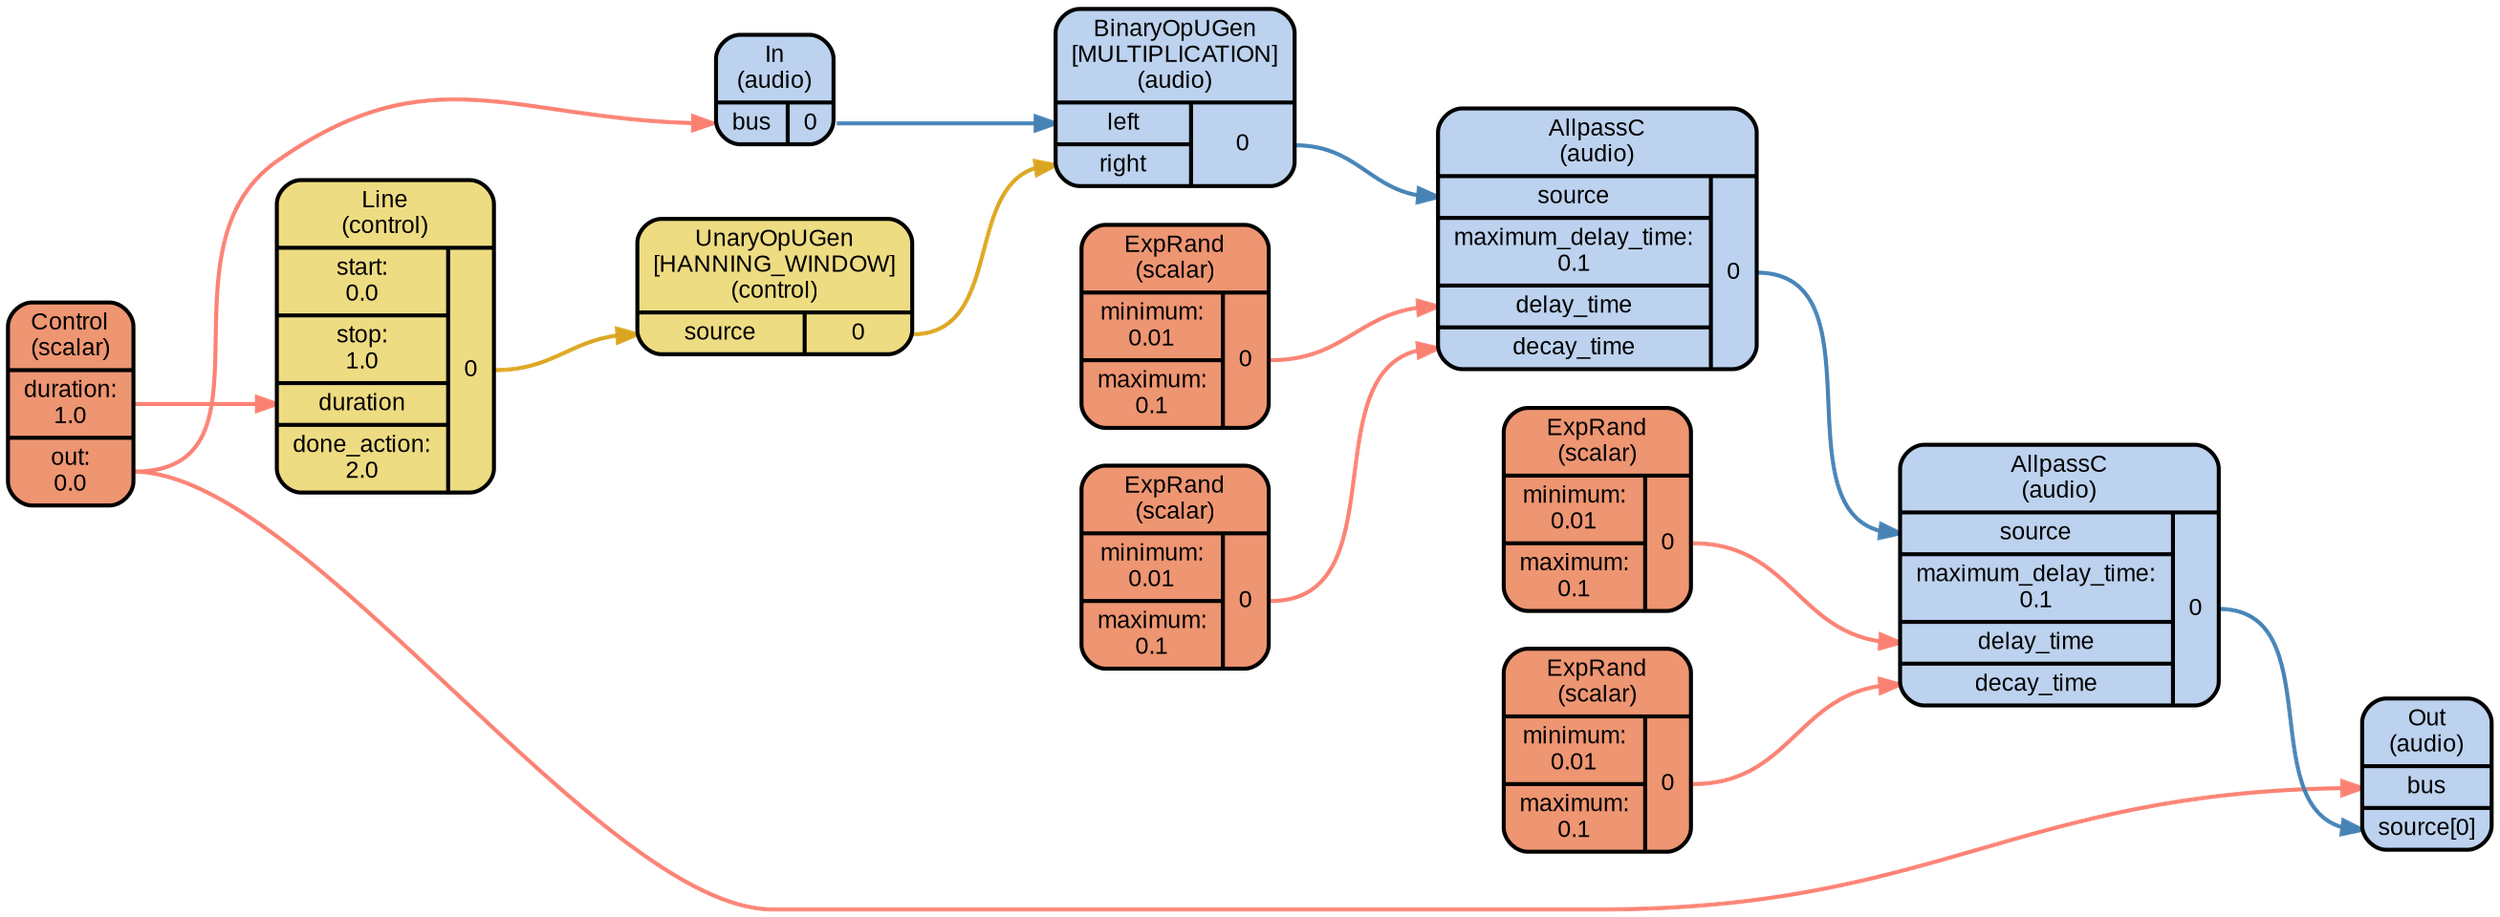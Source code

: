 digraph synthdef_6c705751c4a7751b9bc68ff9e67706f0 {
    graph [bgcolor=transparent,
        color=lightslategrey,
        dpi=72,
        fontname=Arial,
        outputorder=edgesfirst,
        overlap=prism,
        penwidth=2,
        rankdir=LR,
        ranksep=1,
        splines=spline,
        style="dotted, rounded"];
    node [fontname=Arial,
        fontsize=12,
        penwidth=2,
        shape=Mrecord,
        style="filled, rounded"];
    edge [penwidth=2];
    ugen_0 [fillcolor=lightsalmon2,
        label="<f_0> Control\n(scalar) | { { <f_1_0_0> duration:\n1.0 | <f_1_0_1> out:\n0.0 } }"];
    ugen_1 [fillcolor=lightgoldenrod2,
        label="<f_0> Line\n(control) | { { <f_1_0_0> start:\n0.0 | <f_1_0_1> stop:\n1.0 | <f_1_0_2> duration | <f_1_0_3> done_action:\n2.0 } | { <f_1_1_0> 0 } }"];
    ugen_10 [fillcolor=lightsteelblue2,
        label="<f_0> AllpassC\n(audio) | { { <f_1_0_0> source | <f_1_0_1> maximum_delay_time:\n0.1 | <f_1_0_2> delay_time | <f_1_0_3> decay_time } | { <f_1_1_0> 0 } }"];
    ugen_11 [fillcolor=lightsteelblue2,
        label="<f_0> Out\n(audio) | { { <f_1_0_0> bus | <f_1_0_1> source[0] } }"];
    ugen_2 [fillcolor=lightgoldenrod2,
        label="<f_0> UnaryOpUGen\n[HANNING_WINDOW]\n(control) | { { <f_1_0_0> source } | { <f_1_1_0> 0 } }"];
    ugen_3 [fillcolor=lightsteelblue2,
        label="<f_0> In\n(audio) | { { <f_1_0_0> bus } | { <f_1_1_0> 0 } }"];
    ugen_4 [fillcolor=lightsteelblue2,
        label="<f_0> BinaryOpUGen\n[MULTIPLICATION]\n(audio) | { { <f_1_0_0> left | <f_1_0_1> right } | { <f_1_1_0> 0 } }"];
    ugen_5 [fillcolor=lightsalmon2,
        label="<f_0> ExpRand\n(scalar) | { { <f_1_0_0> minimum:\n0.01 | <f_1_0_1> maximum:\n0.1 } | { <f_1_1_0> 0 } }"];
    ugen_6 [fillcolor=lightsalmon2,
        label="<f_0> ExpRand\n(scalar) | { { <f_1_0_0> minimum:\n0.01 | <f_1_0_1> maximum:\n0.1 } | { <f_1_1_0> 0 } }"];
    ugen_7 [fillcolor=lightsteelblue2,
        label="<f_0> AllpassC\n(audio) | { { <f_1_0_0> source | <f_1_0_1> maximum_delay_time:\n0.1 | <f_1_0_2> delay_time | <f_1_0_3> decay_time } | { <f_1_1_0> 0 } }"];
    ugen_8 [fillcolor=lightsalmon2,
        label="<f_0> ExpRand\n(scalar) | { { <f_1_0_0> minimum:\n0.01 | <f_1_0_1> maximum:\n0.1 } | { <f_1_1_0> 0 } }"];
    ugen_9 [fillcolor=lightsalmon2,
        label="<f_0> ExpRand\n(scalar) | { { <f_1_0_0> minimum:\n0.01 | <f_1_0_1> maximum:\n0.1 } | { <f_1_1_0> 0 } }"];
    ugen_0:f_1_0_0:e -> ugen_1:f_1_0_2:w [color=salmon];
    ugen_0:f_1_0_1:e -> ugen_11:f_1_0_0:w [color=salmon];
    ugen_0:f_1_0_1:e -> ugen_3:f_1_0_0:w [color=salmon];
    ugen_1:f_1_1_0:e -> ugen_2:f_1_0_0:w [color=goldenrod];
    ugen_10:f_1_1_0:e -> ugen_11:f_1_0_1:w [color=steelblue];
    ugen_2:f_1_1_0:e -> ugen_4:f_1_0_1:w [color=goldenrod];
    ugen_3:f_1_1_0:e -> ugen_4:f_1_0_0:w [color=steelblue];
    ugen_4:f_1_1_0:e -> ugen_7:f_1_0_0:w [color=steelblue];
    ugen_5:f_1_1_0:e -> ugen_7:f_1_0_3:w [color=salmon];
    ugen_6:f_1_1_0:e -> ugen_7:f_1_0_2:w [color=salmon];
    ugen_7:f_1_1_0:e -> ugen_10:f_1_0_0:w [color=steelblue];
    ugen_8:f_1_1_0:e -> ugen_10:f_1_0_3:w [color=salmon];
    ugen_9:f_1_1_0:e -> ugen_10:f_1_0_2:w [color=salmon];
}